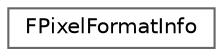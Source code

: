 digraph "Graphical Class Hierarchy"
{
 // INTERACTIVE_SVG=YES
 // LATEX_PDF_SIZE
  bgcolor="transparent";
  edge [fontname=Helvetica,fontsize=10,labelfontname=Helvetica,labelfontsize=10];
  node [fontname=Helvetica,fontsize=10,shape=box,height=0.2,width=0.4];
  rankdir="LR";
  Node0 [id="Node000000",label="FPixelFormatInfo",height=0.2,width=0.4,color="grey40", fillcolor="white", style="filled",URL="$d6/d31/structFPixelFormatInfo.html",tooltip="Information about a pixel format."];
}
